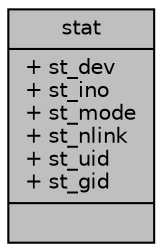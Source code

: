 digraph "stat"
{
 // LATEX_PDF_SIZE
  edge [fontname="Helvetica",fontsize="10",labelfontname="Helvetica",labelfontsize="10"];
  node [fontname="Helvetica",fontsize="10",shape=record];
  Node1 [label="{stat\n|+ st_dev\l+ st_ino\l+ st_mode\l+ st_nlink\l+ st_uid\l+ st_gid\l|}",height=0.2,width=0.4,color="black", fillcolor="grey75", style="filled", fontcolor="black",tooltip=" "];
}
